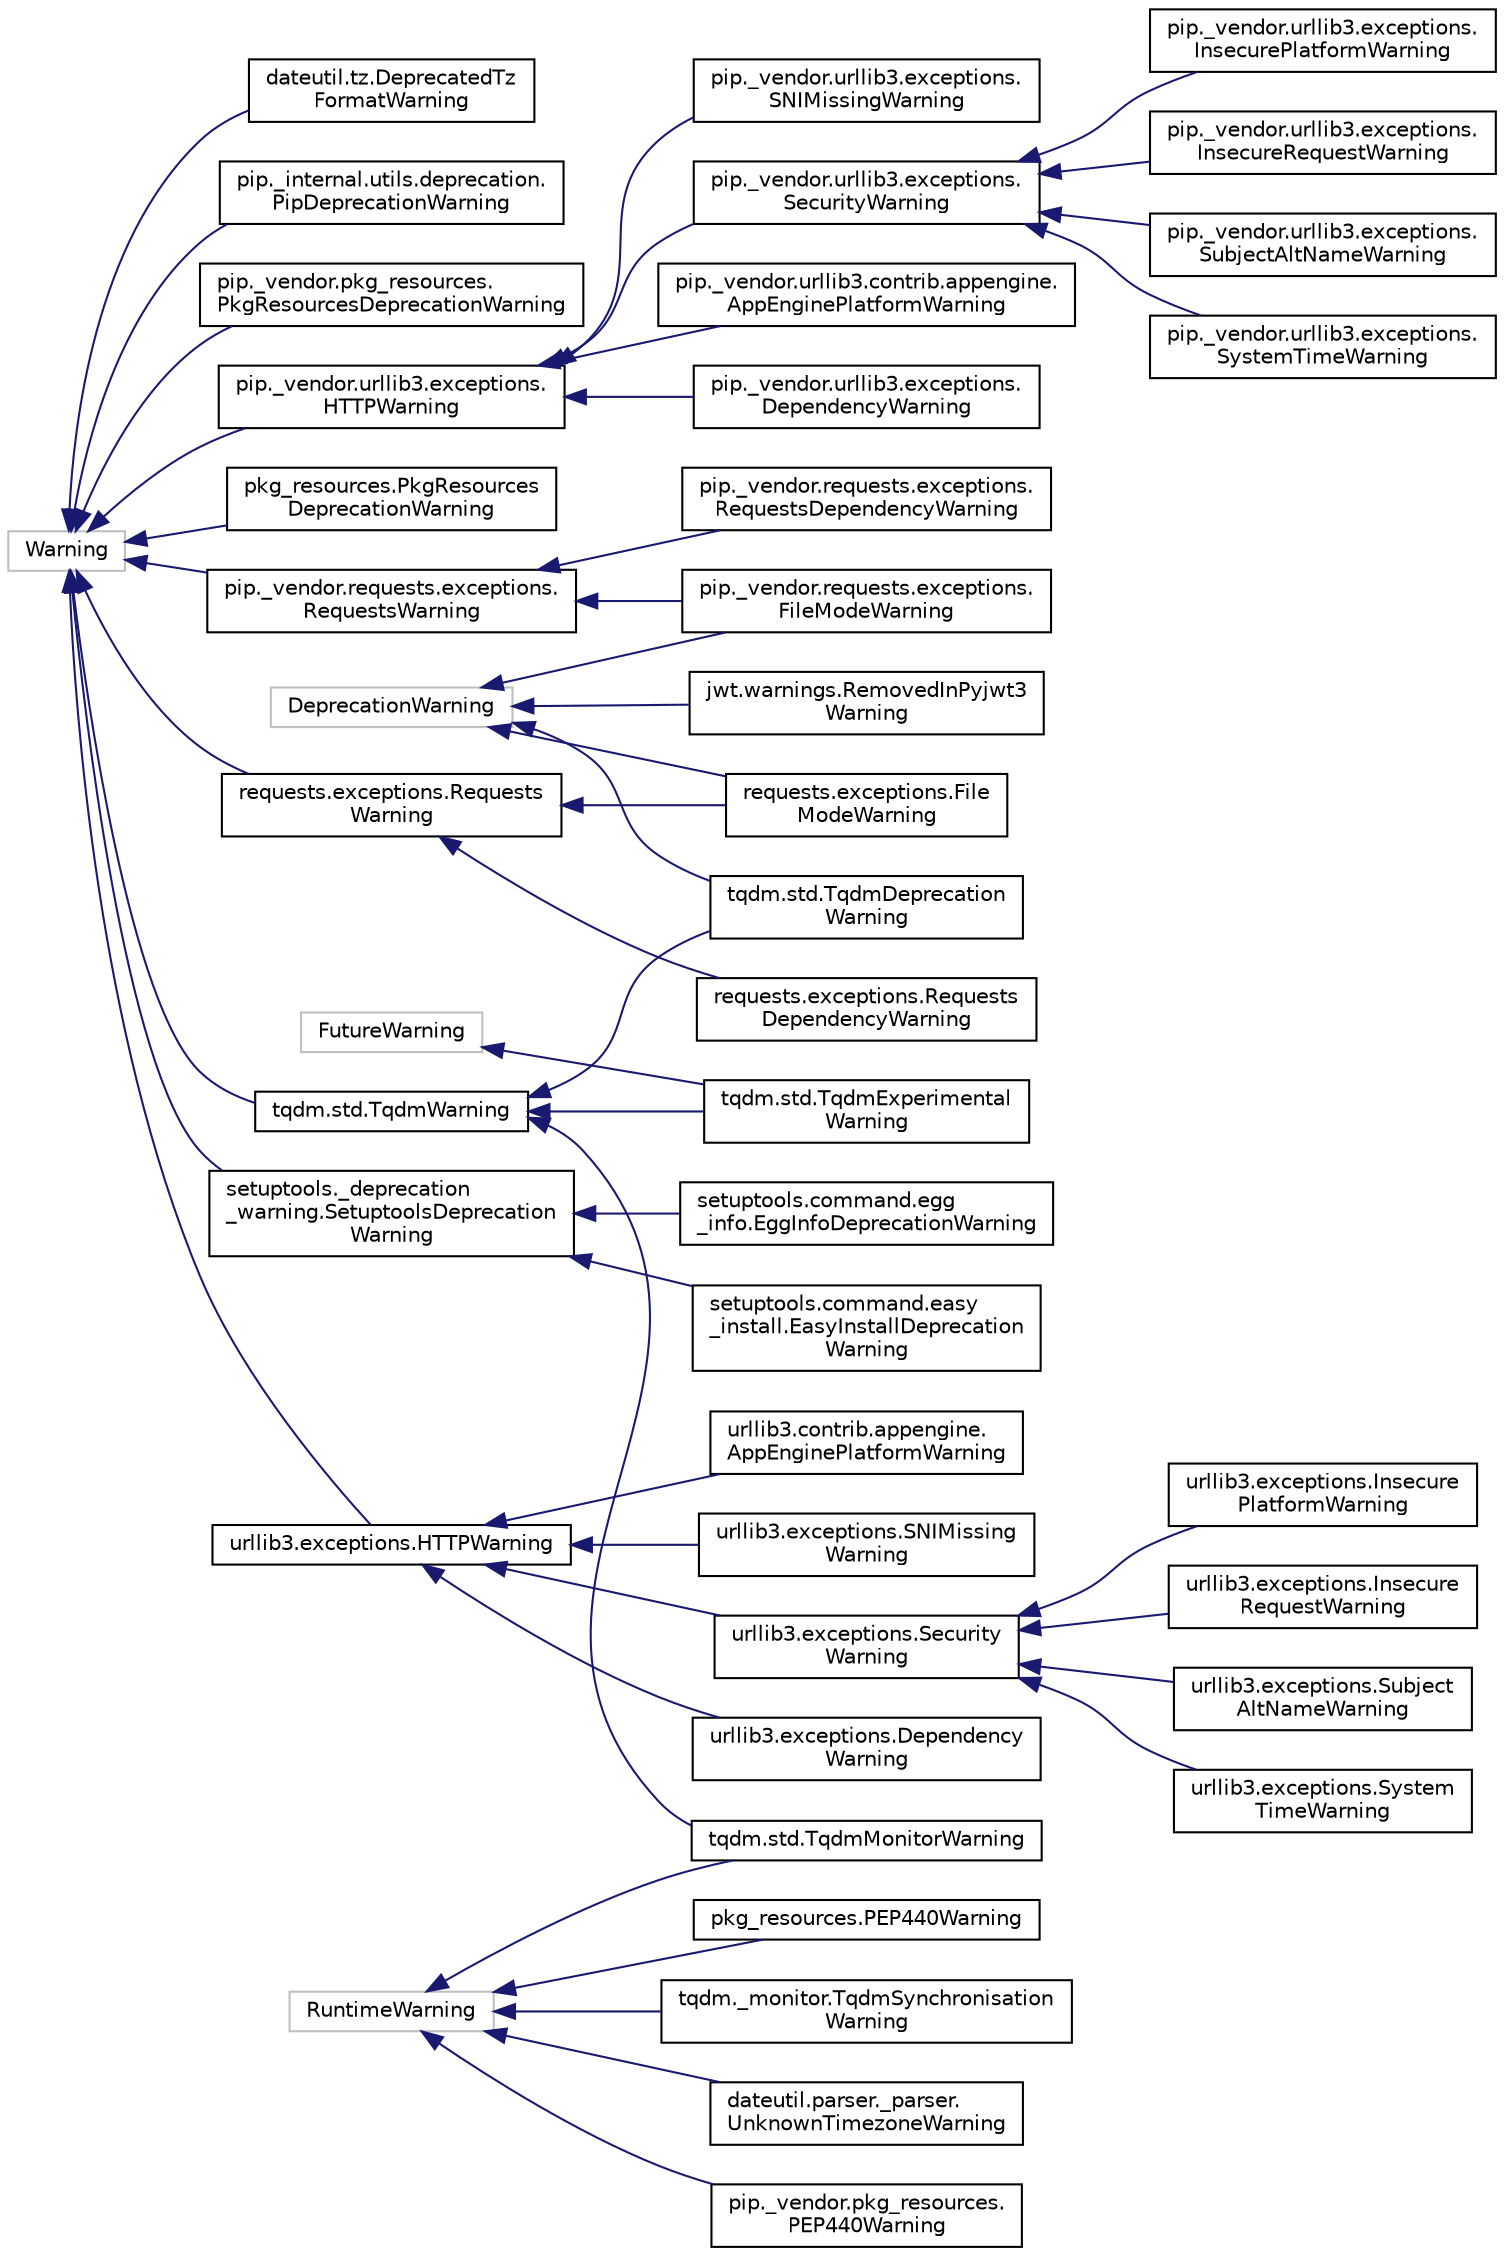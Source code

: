 digraph "Graphical Class Hierarchy"
{
 // LATEX_PDF_SIZE
  edge [fontname="Helvetica",fontsize="10",labelfontname="Helvetica",labelfontsize="10"];
  node [fontname="Helvetica",fontsize="10",shape=record];
  rankdir="LR";
  Node469 [label="DeprecationWarning",height=0.2,width=0.4,color="grey75", fillcolor="white", style="filled",tooltip=" "];
  Node469 -> Node0 [dir="back",color="midnightblue",fontsize="10",style="solid",fontname="Helvetica"];
  Node0 [label="jwt.warnings.RemovedInPyjwt3\lWarning",height=0.2,width=0.4,color="black", fillcolor="white", style="filled",URL="$classjwt_1_1warnings_1_1RemovedInPyjwt3Warning.html",tooltip=" "];
  Node469 -> Node471 [dir="back",color="midnightblue",fontsize="10",style="solid",fontname="Helvetica"];
  Node471 [label="pip._vendor.requests.exceptions.\lFileModeWarning",height=0.2,width=0.4,color="black", fillcolor="white", style="filled",URL="$classpip_1_1__vendor_1_1requests_1_1exceptions_1_1FileModeWarning.html",tooltip=" "];
  Node469 -> Node472 [dir="back",color="midnightblue",fontsize="10",style="solid",fontname="Helvetica"];
  Node472 [label="requests.exceptions.File\lModeWarning",height=0.2,width=0.4,color="black", fillcolor="white", style="filled",URL="$classrequests_1_1exceptions_1_1FileModeWarning.html",tooltip=" "];
  Node469 -> Node473 [dir="back",color="midnightblue",fontsize="10",style="solid",fontname="Helvetica"];
  Node473 [label="tqdm.std.TqdmDeprecation\lWarning",height=0.2,width=0.4,color="black", fillcolor="white", style="filled",URL="$classtqdm_1_1std_1_1TqdmDeprecationWarning.html",tooltip=" "];
  Node932 [label="FutureWarning",height=0.2,width=0.4,color="grey75", fillcolor="white", style="filled",tooltip=" "];
  Node932 -> Node933 [dir="back",color="midnightblue",fontsize="10",style="solid",fontname="Helvetica"];
  Node933 [label="tqdm.std.TqdmExperimental\lWarning",height=0.2,width=0.4,color="black", fillcolor="white", style="filled",URL="$classtqdm_1_1std_1_1TqdmExperimentalWarning.html",tooltip=" "];
  Node2974 [label="RuntimeWarning",height=0.2,width=0.4,color="grey75", fillcolor="white", style="filled",tooltip=" "];
  Node2974 -> Node2975 [dir="back",color="midnightblue",fontsize="10",style="solid",fontname="Helvetica"];
  Node2975 [label="dateutil.parser._parser.\lUnknownTimezoneWarning",height=0.2,width=0.4,color="black", fillcolor="white", style="filled",URL="$classdateutil_1_1parser_1_1__parser_1_1UnknownTimezoneWarning.html",tooltip=" "];
  Node2974 -> Node2976 [dir="back",color="midnightblue",fontsize="10",style="solid",fontname="Helvetica"];
  Node2976 [label="pip._vendor.pkg_resources.\lPEP440Warning",height=0.2,width=0.4,color="black", fillcolor="white", style="filled",URL="$classpip_1_1__vendor_1_1pkg__resources_1_1PEP440Warning.html",tooltip=" "];
  Node2974 -> Node2977 [dir="back",color="midnightblue",fontsize="10",style="solid",fontname="Helvetica"];
  Node2977 [label="pkg_resources.PEP440Warning",height=0.2,width=0.4,color="black", fillcolor="white", style="filled",URL="$classpkg__resources_1_1PEP440Warning.html",tooltip=" "];
  Node2974 -> Node2978 [dir="back",color="midnightblue",fontsize="10",style="solid",fontname="Helvetica"];
  Node2978 [label="tqdm._monitor.TqdmSynchronisation\lWarning",height=0.2,width=0.4,color="black", fillcolor="white", style="filled",URL="$classtqdm_1_1__monitor_1_1TqdmSynchronisationWarning.html",tooltip=" "];
  Node2974 -> Node2979 [dir="back",color="midnightblue",fontsize="10",style="solid",fontname="Helvetica"];
  Node2979 [label="tqdm.std.TqdmMonitorWarning",height=0.2,width=0.4,color="black", fillcolor="white", style="filled",URL="$classtqdm_1_1std_1_1TqdmMonitorWarning.html",tooltip=" "];
  Node3250 [label="Warning",height=0.2,width=0.4,color="grey75", fillcolor="white", style="filled",tooltip=" "];
  Node3250 -> Node3251 [dir="back",color="midnightblue",fontsize="10",style="solid",fontname="Helvetica"];
  Node3251 [label="dateutil.tz.DeprecatedTz\lFormatWarning",height=0.2,width=0.4,color="black", fillcolor="white", style="filled",URL="$classdateutil_1_1tz_1_1DeprecatedTzFormatWarning.html",tooltip=" "];
  Node3250 -> Node3252 [dir="back",color="midnightblue",fontsize="10",style="solid",fontname="Helvetica"];
  Node3252 [label="pip._internal.utils.deprecation.\lPipDeprecationWarning",height=0.2,width=0.4,color="black", fillcolor="white", style="filled",URL="$classpip_1_1__internal_1_1utils_1_1deprecation_1_1PipDeprecationWarning.html",tooltip=" "];
  Node3250 -> Node3253 [dir="back",color="midnightblue",fontsize="10",style="solid",fontname="Helvetica"];
  Node3253 [label="pip._vendor.pkg_resources.\lPkgResourcesDeprecationWarning",height=0.2,width=0.4,color="black", fillcolor="white", style="filled",URL="$classpip_1_1__vendor_1_1pkg__resources_1_1PkgResourcesDeprecationWarning.html",tooltip=" "];
  Node3250 -> Node3254 [dir="back",color="midnightblue",fontsize="10",style="solid",fontname="Helvetica"];
  Node3254 [label="pip._vendor.requests.exceptions.\lRequestsWarning",height=0.2,width=0.4,color="black", fillcolor="white", style="filled",URL="$classpip_1_1__vendor_1_1requests_1_1exceptions_1_1RequestsWarning.html",tooltip=" "];
  Node3254 -> Node471 [dir="back",color="midnightblue",fontsize="10",style="solid",fontname="Helvetica"];
  Node3254 -> Node3255 [dir="back",color="midnightblue",fontsize="10",style="solid",fontname="Helvetica"];
  Node3255 [label="pip._vendor.requests.exceptions.\lRequestsDependencyWarning",height=0.2,width=0.4,color="black", fillcolor="white", style="filled",URL="$classpip_1_1__vendor_1_1requests_1_1exceptions_1_1RequestsDependencyWarning.html",tooltip=" "];
  Node3250 -> Node3256 [dir="back",color="midnightblue",fontsize="10",style="solid",fontname="Helvetica"];
  Node3256 [label="pip._vendor.urllib3.exceptions.\lHTTPWarning",height=0.2,width=0.4,color="black", fillcolor="white", style="filled",URL="$classpip_1_1__vendor_1_1urllib3_1_1exceptions_1_1HTTPWarning.html",tooltip=" "];
  Node3256 -> Node3257 [dir="back",color="midnightblue",fontsize="10",style="solid",fontname="Helvetica"];
  Node3257 [label="pip._vendor.urllib3.contrib.appengine.\lAppEnginePlatformWarning",height=0.2,width=0.4,color="black", fillcolor="white", style="filled",URL="$classpip_1_1__vendor_1_1urllib3_1_1contrib_1_1appengine_1_1AppEnginePlatformWarning.html",tooltip=" "];
  Node3256 -> Node3258 [dir="back",color="midnightblue",fontsize="10",style="solid",fontname="Helvetica"];
  Node3258 [label="pip._vendor.urllib3.exceptions.\lDependencyWarning",height=0.2,width=0.4,color="black", fillcolor="white", style="filled",URL="$classpip_1_1__vendor_1_1urllib3_1_1exceptions_1_1DependencyWarning.html",tooltip=" "];
  Node3256 -> Node3259 [dir="back",color="midnightblue",fontsize="10",style="solid",fontname="Helvetica"];
  Node3259 [label="pip._vendor.urllib3.exceptions.\lSNIMissingWarning",height=0.2,width=0.4,color="black", fillcolor="white", style="filled",URL="$classpip_1_1__vendor_1_1urllib3_1_1exceptions_1_1SNIMissingWarning.html",tooltip=" "];
  Node3256 -> Node3260 [dir="back",color="midnightblue",fontsize="10",style="solid",fontname="Helvetica"];
  Node3260 [label="pip._vendor.urllib3.exceptions.\lSecurityWarning",height=0.2,width=0.4,color="black", fillcolor="white", style="filled",URL="$classpip_1_1__vendor_1_1urllib3_1_1exceptions_1_1SecurityWarning.html",tooltip=" "];
  Node3260 -> Node3261 [dir="back",color="midnightblue",fontsize="10",style="solid",fontname="Helvetica"];
  Node3261 [label="pip._vendor.urllib3.exceptions.\lInsecurePlatformWarning",height=0.2,width=0.4,color="black", fillcolor="white", style="filled",URL="$classpip_1_1__vendor_1_1urllib3_1_1exceptions_1_1InsecurePlatformWarning.html",tooltip=" "];
  Node3260 -> Node3262 [dir="back",color="midnightblue",fontsize="10",style="solid",fontname="Helvetica"];
  Node3262 [label="pip._vendor.urllib3.exceptions.\lInsecureRequestWarning",height=0.2,width=0.4,color="black", fillcolor="white", style="filled",URL="$classpip_1_1__vendor_1_1urllib3_1_1exceptions_1_1InsecureRequestWarning.html",tooltip=" "];
  Node3260 -> Node3263 [dir="back",color="midnightblue",fontsize="10",style="solid",fontname="Helvetica"];
  Node3263 [label="pip._vendor.urllib3.exceptions.\lSubjectAltNameWarning",height=0.2,width=0.4,color="black", fillcolor="white", style="filled",URL="$classpip_1_1__vendor_1_1urllib3_1_1exceptions_1_1SubjectAltNameWarning.html",tooltip=" "];
  Node3260 -> Node3264 [dir="back",color="midnightblue",fontsize="10",style="solid",fontname="Helvetica"];
  Node3264 [label="pip._vendor.urllib3.exceptions.\lSystemTimeWarning",height=0.2,width=0.4,color="black", fillcolor="white", style="filled",URL="$classpip_1_1__vendor_1_1urllib3_1_1exceptions_1_1SystemTimeWarning.html",tooltip=" "];
  Node3250 -> Node3265 [dir="back",color="midnightblue",fontsize="10",style="solid",fontname="Helvetica"];
  Node3265 [label="pkg_resources.PkgResources\lDeprecationWarning",height=0.2,width=0.4,color="black", fillcolor="white", style="filled",URL="$classpkg__resources_1_1PkgResourcesDeprecationWarning.html",tooltip=" "];
  Node3250 -> Node3266 [dir="back",color="midnightblue",fontsize="10",style="solid",fontname="Helvetica"];
  Node3266 [label="requests.exceptions.Requests\lWarning",height=0.2,width=0.4,color="black", fillcolor="white", style="filled",URL="$classrequests_1_1exceptions_1_1RequestsWarning.html",tooltip=" "];
  Node3266 -> Node472 [dir="back",color="midnightblue",fontsize="10",style="solid",fontname="Helvetica"];
  Node3266 -> Node3267 [dir="back",color="midnightblue",fontsize="10",style="solid",fontname="Helvetica"];
  Node3267 [label="requests.exceptions.Requests\lDependencyWarning",height=0.2,width=0.4,color="black", fillcolor="white", style="filled",URL="$classrequests_1_1exceptions_1_1RequestsDependencyWarning.html",tooltip=" "];
  Node3250 -> Node3268 [dir="back",color="midnightblue",fontsize="10",style="solid",fontname="Helvetica"];
  Node3268 [label="setuptools._deprecation\l_warning.SetuptoolsDeprecation\lWarning",height=0.2,width=0.4,color="black", fillcolor="white", style="filled",URL="$classsetuptools_1_1__deprecation__warning_1_1SetuptoolsDeprecationWarning.html",tooltip=" "];
  Node3268 -> Node3269 [dir="back",color="midnightblue",fontsize="10",style="solid",fontname="Helvetica"];
  Node3269 [label="setuptools.command.easy\l_install.EasyInstallDeprecation\lWarning",height=0.2,width=0.4,color="black", fillcolor="white", style="filled",URL="$classsetuptools_1_1command_1_1easy__install_1_1EasyInstallDeprecationWarning.html",tooltip=" "];
  Node3268 -> Node3270 [dir="back",color="midnightblue",fontsize="10",style="solid",fontname="Helvetica"];
  Node3270 [label="setuptools.command.egg\l_info.EggInfoDeprecationWarning",height=0.2,width=0.4,color="black", fillcolor="white", style="filled",URL="$classsetuptools_1_1command_1_1egg__info_1_1EggInfoDeprecationWarning.html",tooltip=" "];
  Node3250 -> Node3271 [dir="back",color="midnightblue",fontsize="10",style="solid",fontname="Helvetica"];
  Node3271 [label="tqdm.std.TqdmWarning",height=0.2,width=0.4,color="black", fillcolor="white", style="filled",URL="$classtqdm_1_1std_1_1TqdmWarning.html",tooltip=" "];
  Node3271 -> Node473 [dir="back",color="midnightblue",fontsize="10",style="solid",fontname="Helvetica"];
  Node3271 -> Node933 [dir="back",color="midnightblue",fontsize="10",style="solid",fontname="Helvetica"];
  Node3271 -> Node2979 [dir="back",color="midnightblue",fontsize="10",style="solid",fontname="Helvetica"];
  Node3250 -> Node3272 [dir="back",color="midnightblue",fontsize="10",style="solid",fontname="Helvetica"];
  Node3272 [label="urllib3.exceptions.HTTPWarning",height=0.2,width=0.4,color="black", fillcolor="white", style="filled",URL="$classurllib3_1_1exceptions_1_1HTTPWarning.html",tooltip=" "];
  Node3272 -> Node3273 [dir="back",color="midnightblue",fontsize="10",style="solid",fontname="Helvetica"];
  Node3273 [label="urllib3.contrib.appengine.\lAppEnginePlatformWarning",height=0.2,width=0.4,color="black", fillcolor="white", style="filled",URL="$classurllib3_1_1contrib_1_1appengine_1_1AppEnginePlatformWarning.html",tooltip=" "];
  Node3272 -> Node3274 [dir="back",color="midnightblue",fontsize="10",style="solid",fontname="Helvetica"];
  Node3274 [label="urllib3.exceptions.Dependency\lWarning",height=0.2,width=0.4,color="black", fillcolor="white", style="filled",URL="$classurllib3_1_1exceptions_1_1DependencyWarning.html",tooltip=" "];
  Node3272 -> Node3275 [dir="back",color="midnightblue",fontsize="10",style="solid",fontname="Helvetica"];
  Node3275 [label="urllib3.exceptions.SNIMissing\lWarning",height=0.2,width=0.4,color="black", fillcolor="white", style="filled",URL="$classurllib3_1_1exceptions_1_1SNIMissingWarning.html",tooltip=" "];
  Node3272 -> Node3276 [dir="back",color="midnightblue",fontsize="10",style="solid",fontname="Helvetica"];
  Node3276 [label="urllib3.exceptions.Security\lWarning",height=0.2,width=0.4,color="black", fillcolor="white", style="filled",URL="$classurllib3_1_1exceptions_1_1SecurityWarning.html",tooltip=" "];
  Node3276 -> Node3277 [dir="back",color="midnightblue",fontsize="10",style="solid",fontname="Helvetica"];
  Node3277 [label="urllib3.exceptions.Insecure\lPlatformWarning",height=0.2,width=0.4,color="black", fillcolor="white", style="filled",URL="$classurllib3_1_1exceptions_1_1InsecurePlatformWarning.html",tooltip=" "];
  Node3276 -> Node3278 [dir="back",color="midnightblue",fontsize="10",style="solid",fontname="Helvetica"];
  Node3278 [label="urllib3.exceptions.Insecure\lRequestWarning",height=0.2,width=0.4,color="black", fillcolor="white", style="filled",URL="$classurllib3_1_1exceptions_1_1InsecureRequestWarning.html",tooltip=" "];
  Node3276 -> Node3279 [dir="back",color="midnightblue",fontsize="10",style="solid",fontname="Helvetica"];
  Node3279 [label="urllib3.exceptions.Subject\lAltNameWarning",height=0.2,width=0.4,color="black", fillcolor="white", style="filled",URL="$classurllib3_1_1exceptions_1_1SubjectAltNameWarning.html",tooltip=" "];
  Node3276 -> Node3280 [dir="back",color="midnightblue",fontsize="10",style="solid",fontname="Helvetica"];
  Node3280 [label="urllib3.exceptions.System\lTimeWarning",height=0.2,width=0.4,color="black", fillcolor="white", style="filled",URL="$classurllib3_1_1exceptions_1_1SystemTimeWarning.html",tooltip=" "];
}

